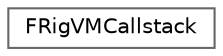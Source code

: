 digraph "Graphical Class Hierarchy"
{
 // INTERACTIVE_SVG=YES
 // LATEX_PDF_SIZE
  bgcolor="transparent";
  edge [fontname=Helvetica,fontsize=10,labelfontname=Helvetica,labelfontsize=10];
  node [fontname=Helvetica,fontsize=10,shape=box,height=0.2,width=0.4];
  rankdir="LR";
  Node0 [id="Node000000",label="FRigVMCallstack",height=0.2,width=0.4,color="grey40", fillcolor="white", style="filled",URL="$de/dbd/classFRigVMCallstack.html",tooltip=" "];
}
